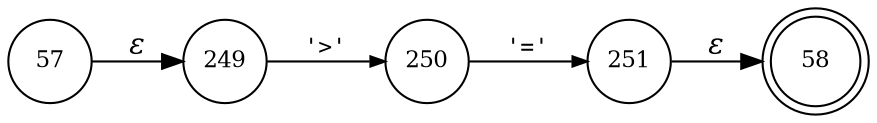 digraph ATN {
rankdir=LR;
s58[fontsize=11, label="58", shape=doublecircle, fixedsize=true, width=.6];
s57[fontsize=11,label="57", shape=circle, fixedsize=true, width=.55, peripheries=1];
s249[fontsize=11,label="249", shape=circle, fixedsize=true, width=.55, peripheries=1];
s250[fontsize=11,label="250", shape=circle, fixedsize=true, width=.55, peripheries=1];
s251[fontsize=11,label="251", shape=circle, fixedsize=true, width=.55, peripheries=1];
s57 -> s249 [fontname="Times-Italic", label="&epsilon;"];
s249 -> s250 [fontsize=11, fontname="Courier", arrowsize=.7, label = "'>'", arrowhead = normal];
s250 -> s251 [fontsize=11, fontname="Courier", arrowsize=.7, label = "'='", arrowhead = normal];
s251 -> s58 [fontname="Times-Italic", label="&epsilon;"];
}
